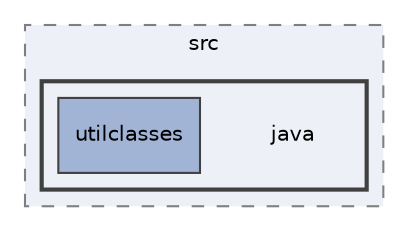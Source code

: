 digraph "U:/Documents/Code/CS4A_CourseScheduler/src/java"
{
 // LATEX_PDF_SIZE
  edge [fontname="Helvetica",fontsize="10",labelfontname="Helvetica",labelfontsize="10"];
  node [fontname="Helvetica",fontsize="10",shape=record];
  compound=true
  subgraph clusterdir_8d0e00302499fbc1250e964bfb33b423 {
    graph [ bgcolor="#edf0f7", pencolor="grey50", style="filled,dashed,", label="src", fontname="Helvetica", fontsize="10", URL="dir_8d0e00302499fbc1250e964bfb33b423.html"]
  subgraph clusterdir_1206f7da8160f65a8a8875af6e3c199c {
    graph [ bgcolor="#edf0f7", pencolor="grey25", style="filled,bold,", label="", fontname="Helvetica", fontsize="10", URL="dir_1206f7da8160f65a8a8875af6e3c199c.html"]
    dir_1206f7da8160f65a8a8875af6e3c199c [shape=plaintext, label="java"];
  dir_df15e06211606939569f6cb04f9495ef [shape=box, label="utilclasses", style="filled,", fillcolor="#a2b4d6", color="grey25", URL="dir_df15e06211606939569f6cb04f9495ef.html"];
  }
  }
}
